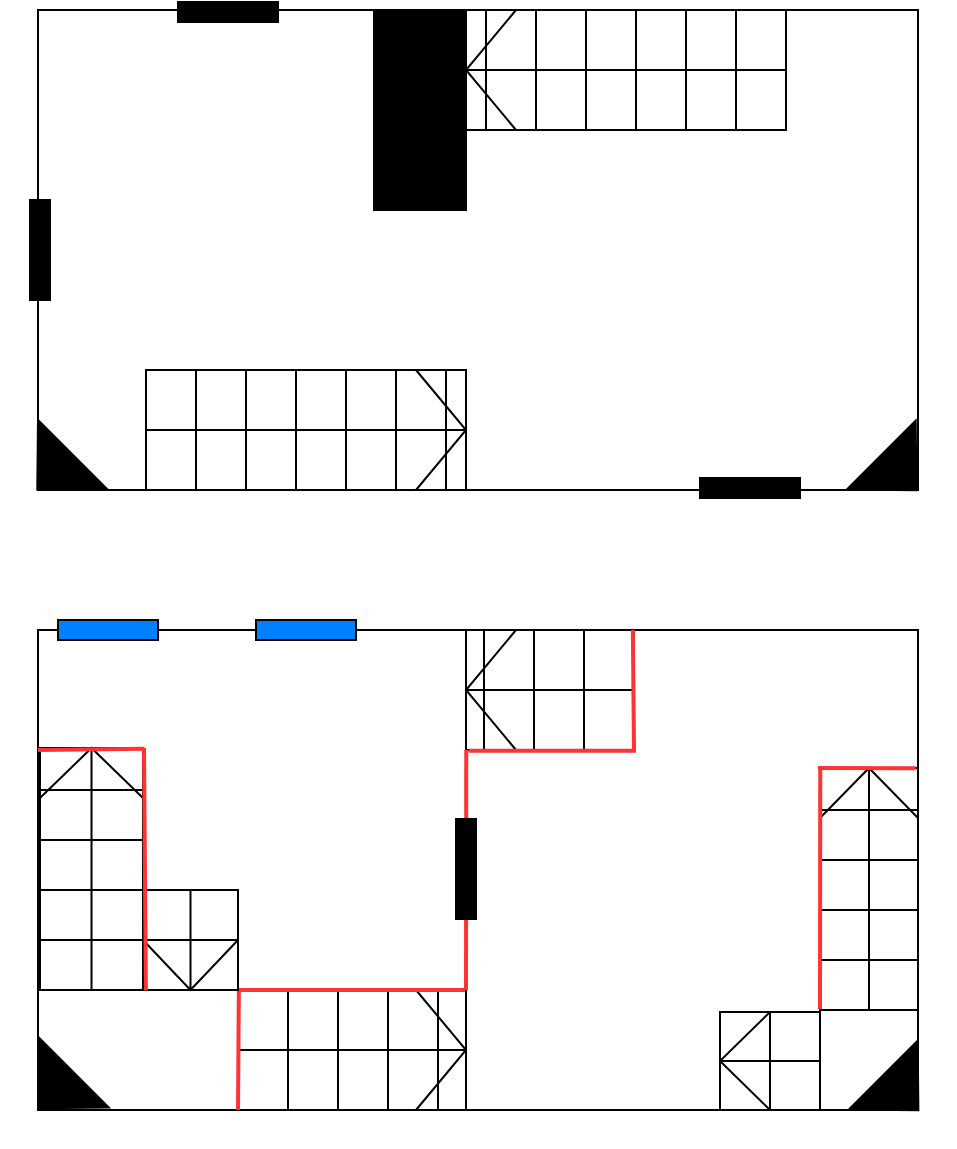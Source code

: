 <mxfile version="13.1.13" type="github">
  <diagram id="5YTd6HPiCCN_LFdmrXuX" name="Page-1">
    <mxGraphModel dx="1132" dy="763" grid="1" gridSize="10" guides="1" tooltips="1" connect="1" arrows="1" fold="1" page="1" pageScale="1" pageWidth="827" pageHeight="1169" math="0" shadow="0">
      <root>
        <mxCell id="0" />
        <mxCell id="1" parent="0" />
        <mxCell id="4vxbuee-sdpMc3VaT_km-1" value="" style="rounded=0;whiteSpace=wrap;html=1;" vertex="1" parent="1">
          <mxGeometry x="200" y="320" width="440" height="240" as="geometry" />
        </mxCell>
        <mxCell id="4vxbuee-sdpMc3VaT_km-2" value="" style="verticalLabelPosition=bottom;html=1;verticalAlign=top;align=center;shape=mxgraph.floorplan.wall;fillColor=#000000;rotation=90;" vertex="1" parent="1">
          <mxGeometry x="176" y="435" width="50" height="10" as="geometry" />
        </mxCell>
        <mxCell id="4vxbuee-sdpMc3VaT_km-3" value="" style="verticalLabelPosition=bottom;html=1;verticalAlign=top;align=center;shape=mxgraph.floorplan.wall;fillColor=#000000;rotation=0;" vertex="1" parent="1">
          <mxGeometry x="270" y="316" width="50" height="10" as="geometry" />
        </mxCell>
        <mxCell id="4vxbuee-sdpMc3VaT_km-4" value="" style="rounded=0;whiteSpace=wrap;html=1;" vertex="1" parent="1">
          <mxGeometry x="200" y="630" width="440" height="240" as="geometry" />
        </mxCell>
        <mxCell id="4vxbuee-sdpMc3VaT_km-5" value="" style="verticalLabelPosition=bottom;html=1;verticalAlign=top;align=center;shape=mxgraph.floorplan.stairs;" vertex="1" parent="1">
          <mxGeometry x="300" y="810" width="114" height="60" as="geometry" />
        </mxCell>
        <mxCell id="4vxbuee-sdpMc3VaT_km-7" value="" style="verticalLabelPosition=bottom;html=1;verticalAlign=top;align=center;shape=mxgraph.floorplan.stairs;rotation=-180;" vertex="1" parent="1">
          <mxGeometry x="414" y="630" width="84" height="60" as="geometry" />
        </mxCell>
        <mxCell id="4vxbuee-sdpMc3VaT_km-8" value="" style="rounded=0;whiteSpace=wrap;html=1;strokeColor=#000000;fillColor=#000000;" vertex="1" parent="1">
          <mxGeometry x="368" y="320" width="46" height="100" as="geometry" />
        </mxCell>
        <mxCell id="4vxbuee-sdpMc3VaT_km-9" value="" style="verticalLabelPosition=bottom;html=1;verticalAlign=top;align=center;shape=mxgraph.floorplan.stairs;rotation=-180;" vertex="1" parent="1">
          <mxGeometry x="414" y="320" width="160" height="60" as="geometry" />
        </mxCell>
        <mxCell id="4vxbuee-sdpMc3VaT_km-10" value="" style="verticalLabelPosition=bottom;html=1;verticalAlign=top;align=center;shape=mxgraph.floorplan.stairs;" vertex="1" parent="1">
          <mxGeometry x="254" y="500" width="160" height="60" as="geometry" />
        </mxCell>
        <mxCell id="4vxbuee-sdpMc3VaT_km-17" value="z" style="triangle;whiteSpace=wrap;html=1;strokeColor=#000000;fillColor=#000000;rotation=135;" vertex="1" parent="1">
          <mxGeometry x="196" y="526.57" width="24.83" height="48.67" as="geometry" />
        </mxCell>
        <mxCell id="4vxbuee-sdpMc3VaT_km-18" value="" style="triangle;whiteSpace=wrap;html=1;strokeColor=#000000;fillColor=#000000;rotation=45;" vertex="1" parent="1">
          <mxGeometry x="618" y="527.0" width="24.83" height="48.67" as="geometry" />
        </mxCell>
        <mxCell id="4vxbuee-sdpMc3VaT_km-19" value="" style="verticalLabelPosition=bottom;html=1;verticalAlign=top;align=center;shape=mxgraph.floorplan.wall;fillColor=#000000;rotation=0;" vertex="1" parent="1">
          <mxGeometry x="531" y="554" width="50" height="10" as="geometry" />
        </mxCell>
        <mxCell id="4vxbuee-sdpMc3VaT_km-22" value="" style="endArrow=none;html=1;strokeWidth=2;entryX=0.983;entryY=-0.007;entryDx=0;entryDy=0;entryPerimeter=0;exitX=-0.012;exitY=-0.007;exitDx=0;exitDy=0;exitPerimeter=0;strokeColor=#FF3333;" edge="1" parent="1" source="4vxbuee-sdpMc3VaT_km-7" target="4vxbuee-sdpMc3VaT_km-7">
          <mxGeometry width="50" height="50" relative="1" as="geometry">
            <mxPoint x="470.12" y="690" as="sourcePoint" />
            <mxPoint x="470" y="810" as="targetPoint" />
          </mxGeometry>
        </mxCell>
        <mxCell id="4vxbuee-sdpMc3VaT_km-23" value="" style="endArrow=none;html=1;strokeWidth=2;exitX=-0.012;exitY=-0.007;exitDx=0;exitDy=0;exitPerimeter=0;strokeColor=#FF3333;" edge="1" parent="1">
          <mxGeometry width="50" height="50" relative="1" as="geometry">
            <mxPoint x="413.578" y="810.0" as="sourcePoint" />
            <mxPoint x="300" y="810" as="targetPoint" />
          </mxGeometry>
        </mxCell>
        <mxCell id="4vxbuee-sdpMc3VaT_km-24" value="" style="endArrow=none;html=1;strokeWidth=2;entryX=0.983;entryY=-0.007;entryDx=0;entryDy=0;entryPerimeter=0;strokeColor=#FF3333;" edge="1" parent="1">
          <mxGeometry width="50" height="50" relative="1" as="geometry">
            <mxPoint x="498" y="690" as="sourcePoint" />
            <mxPoint x="497.418" y="630" as="targetPoint" />
          </mxGeometry>
        </mxCell>
        <mxCell id="4vxbuee-sdpMc3VaT_km-26" value="" style="endArrow=none;html=1;strokeWidth=2;strokeColor=#FF3333;" edge="1" parent="1">
          <mxGeometry width="50" height="50" relative="1" as="geometry">
            <mxPoint x="300.0" y="870" as="sourcePoint" />
            <mxPoint x="300.42" y="810" as="targetPoint" />
          </mxGeometry>
        </mxCell>
        <mxCell id="4vxbuee-sdpMc3VaT_km-30" value="" style="verticalLabelPosition=bottom;html=1;verticalAlign=top;align=center;shape=mxgraph.floorplan.stairs;rotation=90;" vertex="1" parent="1">
          <mxGeometry x="253.25" y="759.25" width="46" height="47.5" as="geometry" />
        </mxCell>
        <mxCell id="4vxbuee-sdpMc3VaT_km-32" value="" style="verticalLabelPosition=bottom;html=1;verticalAlign=top;align=center;shape=mxgraph.floorplan.stairs;rotation=270;" vertex="1" parent="1">
          <mxGeometry x="555" y="735" width="121" height="49" as="geometry" />
        </mxCell>
        <mxCell id="4vxbuee-sdpMc3VaT_km-33" value="z" style="triangle;whiteSpace=wrap;html=1;strokeColor=#000000;fillColor=#000000;rotation=135;" vertex="1" parent="1">
          <mxGeometry x="197" y="836" width="24.83" height="48.67" as="geometry" />
        </mxCell>
        <mxCell id="4vxbuee-sdpMc3VaT_km-34" value="" style="triangle;whiteSpace=wrap;html=1;strokeColor=#000000;fillColor=#000000;rotation=45;" vertex="1" parent="1">
          <mxGeometry x="619" y="837.0" width="24.83" height="48.67" as="geometry" />
        </mxCell>
        <mxCell id="4vxbuee-sdpMc3VaT_km-36" value="" style="verticalLabelPosition=bottom;html=1;verticalAlign=top;align=center;shape=mxgraph.floorplan.wall;fillColor=#007FFF;rotation=0;" vertex="1" parent="1">
          <mxGeometry x="210" y="625" width="50" height="10" as="geometry" />
        </mxCell>
        <mxCell id="4vxbuee-sdpMc3VaT_km-38" value="" style="verticalLabelPosition=bottom;html=1;verticalAlign=top;align=center;shape=mxgraph.floorplan.wall;fillColor=#007FFF;rotation=0;" vertex="1" parent="1">
          <mxGeometry x="309" y="625" width="50" height="10" as="geometry" />
        </mxCell>
        <mxCell id="4vxbuee-sdpMc3VaT_km-39" value="" style="verticalLabelPosition=bottom;html=1;verticalAlign=top;align=center;shape=mxgraph.floorplan.stairs;rotation=270;" vertex="1" parent="1">
          <mxGeometry x="166.25" y="723.75" width="121" height="51.5" as="geometry" />
        </mxCell>
        <mxCell id="4vxbuee-sdpMc3VaT_km-40" value="" style="endArrow=none;html=1;strokeWidth=2;exitX=-0.002;exitY=1.028;exitDx=0;exitDy=0;exitPerimeter=0;strokeColor=#FF3333;" edge="1" parent="1" source="4vxbuee-sdpMc3VaT_km-39">
          <mxGeometry width="50" height="50" relative="1" as="geometry">
            <mxPoint x="366.828" y="690" as="sourcePoint" />
            <mxPoint x="253" y="689" as="targetPoint" />
            <Array as="points">
              <mxPoint x="253" y="689" />
            </Array>
          </mxGeometry>
        </mxCell>
        <mxCell id="4vxbuee-sdpMc3VaT_km-41" value="" style="endArrow=none;html=1;strokeWidth=2;strokeColor=#FF3333;exitX=0.997;exitY=1.014;exitDx=0;exitDy=0;exitPerimeter=0;" edge="1" parent="1" source="4vxbuee-sdpMc3VaT_km-39">
          <mxGeometry width="50" height="50" relative="1" as="geometry">
            <mxPoint x="250" y="690" as="sourcePoint" />
            <mxPoint x="200" y="690" as="targetPoint" />
          </mxGeometry>
        </mxCell>
        <mxCell id="4vxbuee-sdpMc3VaT_km-42" value="" style="verticalLabelPosition=bottom;html=1;verticalAlign=top;align=center;shape=mxgraph.floorplan.stairs;rotation=-180;" vertex="1" parent="1">
          <mxGeometry x="551" y="821" width="40" height="49" as="geometry" />
        </mxCell>
        <mxCell id="4vxbuee-sdpMc3VaT_km-43" value="" style="endArrow=none;html=1;strokeWidth=2;strokeColor=#FF3333;" edge="1" parent="1">
          <mxGeometry width="50" height="50" relative="1" as="geometry">
            <mxPoint x="414.12" y="690.0" as="sourcePoint" />
            <mxPoint x="414" y="810.0" as="targetPoint" />
          </mxGeometry>
        </mxCell>
        <mxCell id="4vxbuee-sdpMc3VaT_km-20" value="" style="endArrow=none;html=1;strokeWidth=2;strokeColor=#FF3333;" edge="1" parent="1">
          <mxGeometry width="50" height="50" relative="1" as="geometry">
            <mxPoint x="591.12" y="699.5" as="sourcePoint" />
            <mxPoint x="591" y="819.5" as="targetPoint" />
          </mxGeometry>
        </mxCell>
        <mxCell id="4vxbuee-sdpMc3VaT_km-44" value="" style="endArrow=none;html=1;strokeWidth=2;strokeColor=#FF3333;exitX=0.999;exitY=0.978;exitDx=0;exitDy=0;exitPerimeter=0;" edge="1" parent="1" source="4vxbuee-sdpMc3VaT_km-32">
          <mxGeometry width="50" height="50" relative="1" as="geometry">
            <mxPoint x="639.221" y="698.003" as="sourcePoint" />
            <mxPoint x="590" y="699" as="targetPoint" />
          </mxGeometry>
        </mxCell>
        <mxCell id="4vxbuee-sdpMc3VaT_km-47" value="" style="verticalLabelPosition=bottom;html=1;verticalAlign=top;align=center;shape=mxgraph.floorplan.wall;fillColor=#000000;rotation=90;" vertex="1" parent="1">
          <mxGeometry x="389" y="744.5" width="50" height="10" as="geometry" />
        </mxCell>
      </root>
    </mxGraphModel>
  </diagram>
</mxfile>
